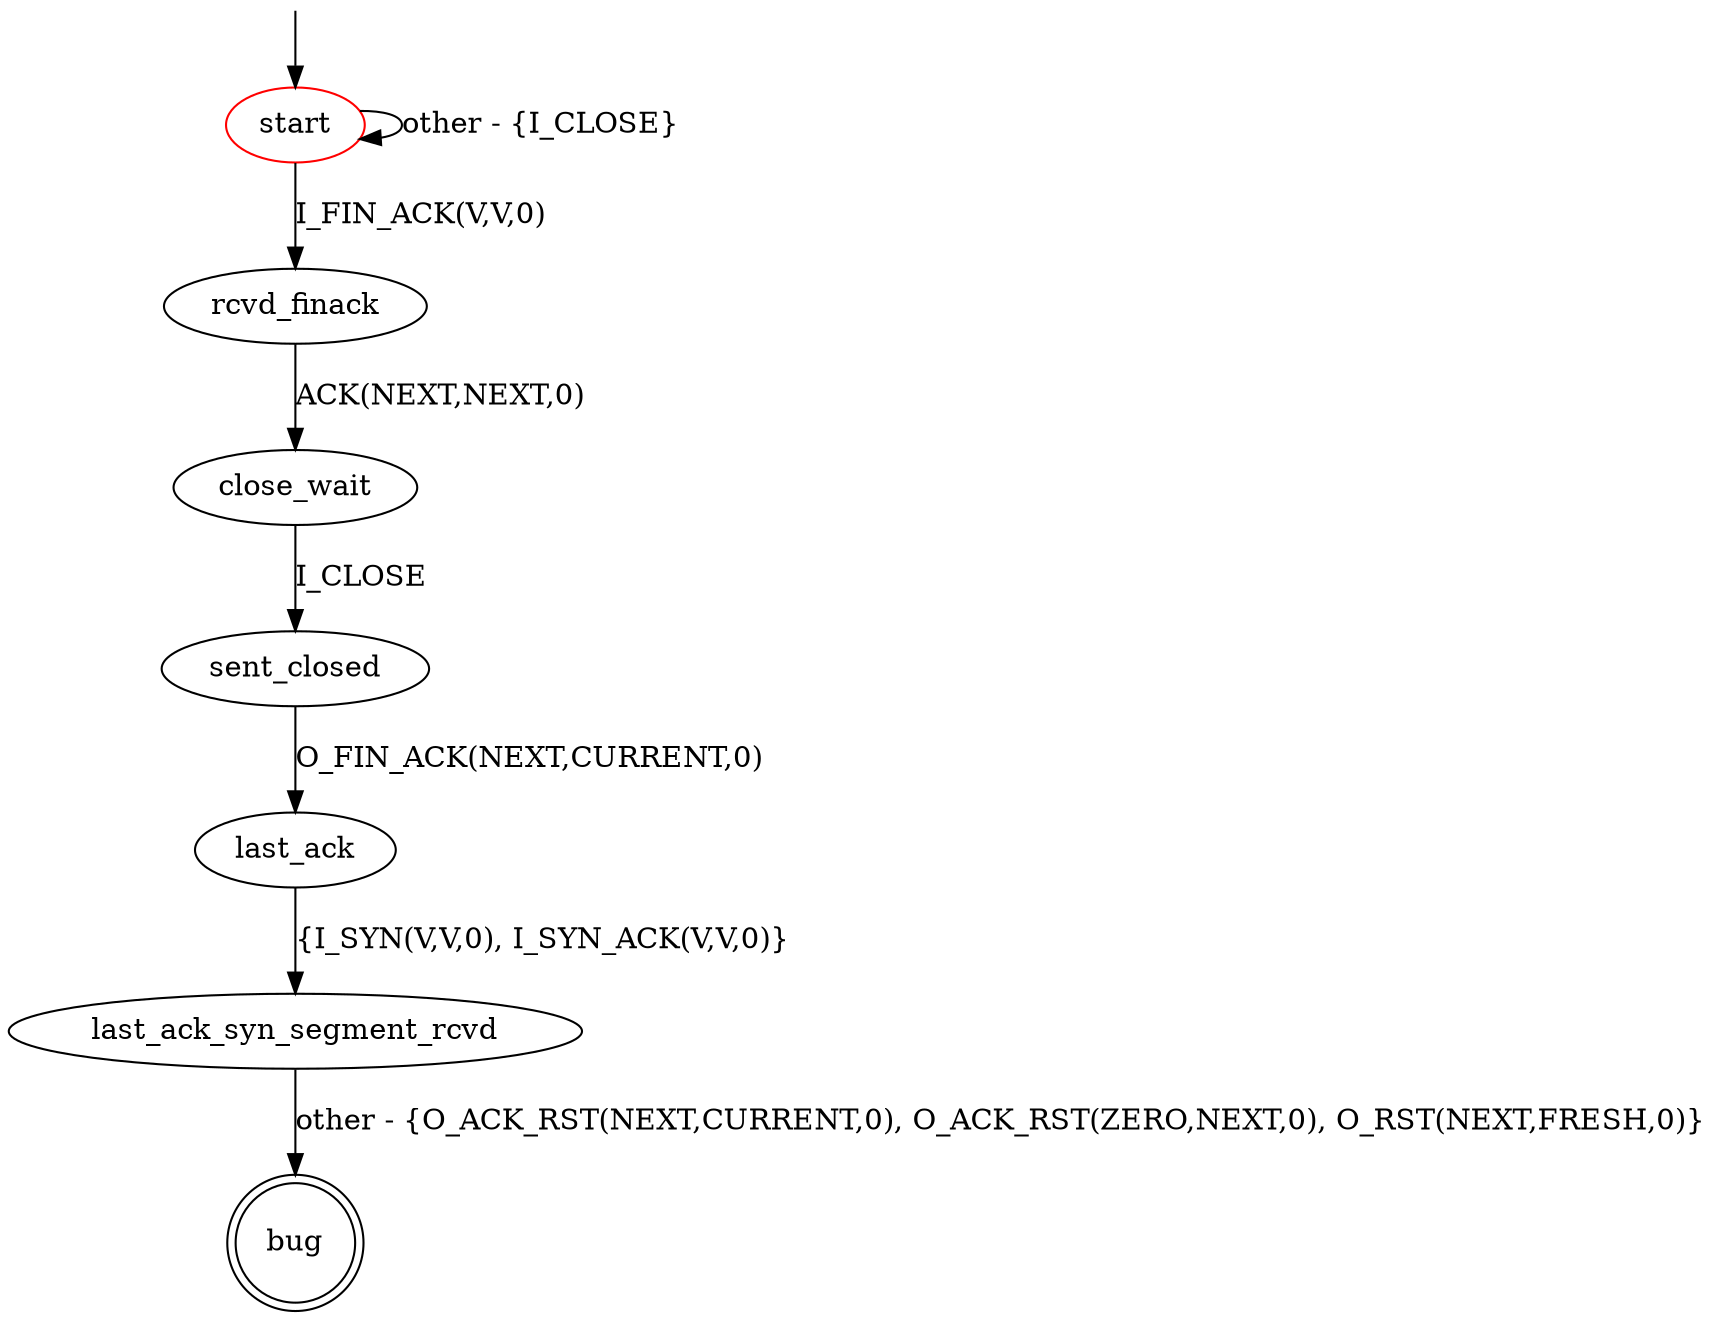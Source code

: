 digraph G {
label=""
start [color="red"]
bug [shape="doublecircle"]

start -> start [label="other - {I_CLOSE}"]
start -> rcvd_finack [label="I_FIN_ACK(V,V,0)"]

rcvd_finack -> close_wait [label="ACK(NEXT,NEXT,0)"]

close_wait -> sent_closed [label="I_CLOSE"]

sent_closed -> last_ack [label="O_FIN_ACK(NEXT,CURRENT,0)"]

last_ack -> last_ack_syn_segment_rcvd [label="{I_SYN(V,V,0), I_SYN_ACK(V,V,0)}"]

last_ack_syn_segment_rcvd -> bug [label="other - {O_ACK_RST(NEXT,CURRENT,0), O_ACK_RST(ZERO,NEXT,0), O_RST(NEXT,FRESH,0)}"]

__start0 [label="" shape="none" width="0" height="0"];
__start0 -> start;
}
